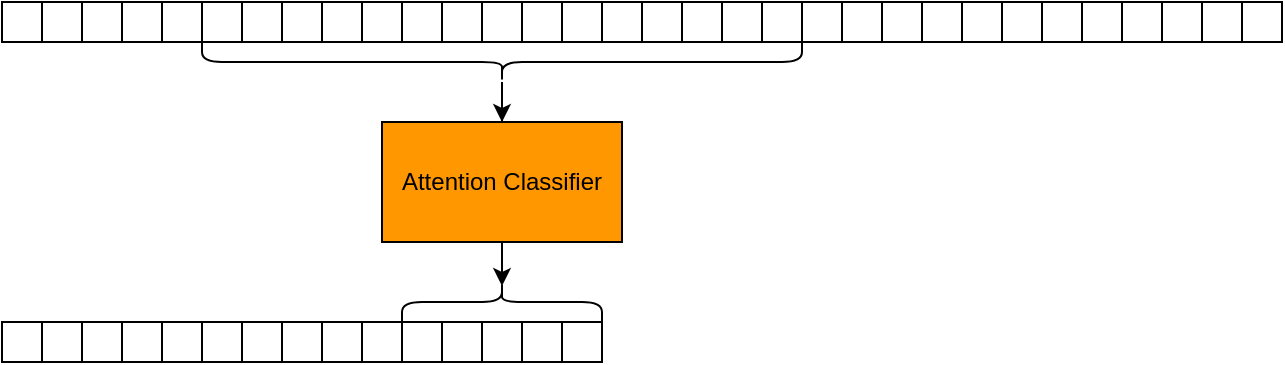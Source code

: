 <mxfile version="20.3.0" type="device"><diagram id="fU6TwBIuTnnUw40fKoXK" name="Page-1"><mxGraphModel dx="1102" dy="1081" grid="1" gridSize="10" guides="1" tooltips="1" connect="1" arrows="1" fold="1" page="1" pageScale="1" pageWidth="827" pageHeight="1169" math="0" shadow="0"><root><mxCell id="0"/><mxCell id="1" parent="0"/><mxCell id="o35o39-lTfv6CIJRS09R-1" value="" style="rounded=0;whiteSpace=wrap;html=1;" vertex="1" parent="1"><mxGeometry x="100" y="40" width="20" height="20" as="geometry"/></mxCell><mxCell id="o35o39-lTfv6CIJRS09R-2" value="" style="rounded=0;whiteSpace=wrap;html=1;" vertex="1" parent="1"><mxGeometry x="120" y="40" width="20" height="20" as="geometry"/></mxCell><mxCell id="o35o39-lTfv6CIJRS09R-3" value="" style="rounded=0;whiteSpace=wrap;html=1;" vertex="1" parent="1"><mxGeometry x="140" y="40" width="20" height="20" as="geometry"/></mxCell><mxCell id="o35o39-lTfv6CIJRS09R-4" value="" style="rounded=0;whiteSpace=wrap;html=1;" vertex="1" parent="1"><mxGeometry x="160" y="40" width="20" height="20" as="geometry"/></mxCell><mxCell id="o35o39-lTfv6CIJRS09R-5" value="" style="rounded=0;whiteSpace=wrap;html=1;" vertex="1" parent="1"><mxGeometry x="180" y="40" width="20" height="20" as="geometry"/></mxCell><mxCell id="o35o39-lTfv6CIJRS09R-6" value="" style="rounded=0;whiteSpace=wrap;html=1;" vertex="1" parent="1"><mxGeometry x="200" y="40" width="20" height="20" as="geometry"/></mxCell><mxCell id="o35o39-lTfv6CIJRS09R-7" value="" style="rounded=0;whiteSpace=wrap;html=1;" vertex="1" parent="1"><mxGeometry x="220" y="40" width="20" height="20" as="geometry"/></mxCell><mxCell id="o35o39-lTfv6CIJRS09R-8" value="" style="rounded=0;whiteSpace=wrap;html=1;" vertex="1" parent="1"><mxGeometry x="240" y="40" width="20" height="20" as="geometry"/></mxCell><mxCell id="o35o39-lTfv6CIJRS09R-9" value="" style="rounded=0;whiteSpace=wrap;html=1;" vertex="1" parent="1"><mxGeometry x="260" y="40" width="20" height="20" as="geometry"/></mxCell><mxCell id="o35o39-lTfv6CIJRS09R-10" value="" style="rounded=0;whiteSpace=wrap;html=1;" vertex="1" parent="1"><mxGeometry x="280" y="40" width="20" height="20" as="geometry"/></mxCell><mxCell id="o35o39-lTfv6CIJRS09R-11" value="" style="rounded=0;whiteSpace=wrap;html=1;" vertex="1" parent="1"><mxGeometry x="300" y="40" width="20" height="20" as="geometry"/></mxCell><mxCell id="o35o39-lTfv6CIJRS09R-12" value="" style="rounded=0;whiteSpace=wrap;html=1;" vertex="1" parent="1"><mxGeometry x="320" y="40" width="20" height="20" as="geometry"/></mxCell><mxCell id="o35o39-lTfv6CIJRS09R-13" value="" style="rounded=0;whiteSpace=wrap;html=1;" vertex="1" parent="1"><mxGeometry x="340" y="40" width="20" height="20" as="geometry"/></mxCell><mxCell id="o35o39-lTfv6CIJRS09R-14" value="" style="rounded=0;whiteSpace=wrap;html=1;" vertex="1" parent="1"><mxGeometry x="360" y="40" width="20" height="20" as="geometry"/></mxCell><mxCell id="o35o39-lTfv6CIJRS09R-15" value="" style="rounded=0;whiteSpace=wrap;html=1;" vertex="1" parent="1"><mxGeometry x="380" y="40" width="20" height="20" as="geometry"/></mxCell><mxCell id="o35o39-lTfv6CIJRS09R-16" value="" style="rounded=0;whiteSpace=wrap;html=1;" vertex="1" parent="1"><mxGeometry x="400" y="40" width="20" height="20" as="geometry"/></mxCell><mxCell id="o35o39-lTfv6CIJRS09R-17" value="" style="rounded=0;whiteSpace=wrap;html=1;" vertex="1" parent="1"><mxGeometry x="420" y="40" width="20" height="20" as="geometry"/></mxCell><mxCell id="o35o39-lTfv6CIJRS09R-18" value="" style="rounded=0;whiteSpace=wrap;html=1;" vertex="1" parent="1"><mxGeometry x="440" y="40" width="20" height="20" as="geometry"/></mxCell><mxCell id="o35o39-lTfv6CIJRS09R-19" value="" style="rounded=0;whiteSpace=wrap;html=1;" vertex="1" parent="1"><mxGeometry x="460" y="40" width="20" height="20" as="geometry"/></mxCell><mxCell id="o35o39-lTfv6CIJRS09R-20" value="" style="rounded=0;whiteSpace=wrap;html=1;" vertex="1" parent="1"><mxGeometry x="480" y="40" width="20" height="20" as="geometry"/></mxCell><mxCell id="o35o39-lTfv6CIJRS09R-21" value="" style="rounded=0;whiteSpace=wrap;html=1;" vertex="1" parent="1"><mxGeometry x="500" y="40" width="20" height="20" as="geometry"/></mxCell><mxCell id="o35o39-lTfv6CIJRS09R-22" value="" style="rounded=0;whiteSpace=wrap;html=1;" vertex="1" parent="1"><mxGeometry x="520" y="40" width="20" height="20" as="geometry"/></mxCell><mxCell id="o35o39-lTfv6CIJRS09R-23" value="" style="rounded=0;whiteSpace=wrap;html=1;" vertex="1" parent="1"><mxGeometry x="540" y="40" width="20" height="20" as="geometry"/></mxCell><mxCell id="o35o39-lTfv6CIJRS09R-24" value="" style="rounded=0;whiteSpace=wrap;html=1;" vertex="1" parent="1"><mxGeometry x="560" y="40" width="20" height="20" as="geometry"/></mxCell><mxCell id="o35o39-lTfv6CIJRS09R-25" value="" style="rounded=0;whiteSpace=wrap;html=1;" vertex="1" parent="1"><mxGeometry x="580" y="40" width="20" height="20" as="geometry"/></mxCell><mxCell id="o35o39-lTfv6CIJRS09R-26" value="" style="rounded=0;whiteSpace=wrap;html=1;" vertex="1" parent="1"><mxGeometry x="600" y="40" width="20" height="20" as="geometry"/></mxCell><mxCell id="o35o39-lTfv6CIJRS09R-27" value="" style="rounded=0;whiteSpace=wrap;html=1;" vertex="1" parent="1"><mxGeometry x="620" y="40" width="20" height="20" as="geometry"/></mxCell><mxCell id="o35o39-lTfv6CIJRS09R-28" value="" style="rounded=0;whiteSpace=wrap;html=1;" vertex="1" parent="1"><mxGeometry x="640" y="40" width="20" height="20" as="geometry"/></mxCell><mxCell id="o35o39-lTfv6CIJRS09R-29" value="" style="rounded=0;whiteSpace=wrap;html=1;" vertex="1" parent="1"><mxGeometry x="660" y="40" width="20" height="20" as="geometry"/></mxCell><mxCell id="o35o39-lTfv6CIJRS09R-30" value="" style="rounded=0;whiteSpace=wrap;html=1;" vertex="1" parent="1"><mxGeometry x="680" y="40" width="20" height="20" as="geometry"/></mxCell><mxCell id="o35o39-lTfv6CIJRS09R-31" value="" style="rounded=0;whiteSpace=wrap;html=1;" vertex="1" parent="1"><mxGeometry x="700" y="40" width="20" height="20" as="geometry"/></mxCell><mxCell id="o35o39-lTfv6CIJRS09R-32" value="" style="rounded=0;whiteSpace=wrap;html=1;" vertex="1" parent="1"><mxGeometry x="720" y="40" width="20" height="20" as="geometry"/></mxCell><mxCell id="o35o39-lTfv6CIJRS09R-37" style="edgeStyle=orthogonalEdgeStyle;rounded=0;orthogonalLoop=1;jettySize=auto;html=1;entryX=0.5;entryY=0;entryDx=0;entryDy=0;" edge="1" parent="1" source="o35o39-lTfv6CIJRS09R-35" target="o35o39-lTfv6CIJRS09R-36"><mxGeometry relative="1" as="geometry"/></mxCell><mxCell id="o35o39-lTfv6CIJRS09R-35" value="" style="shape=curlyBracket;whiteSpace=wrap;html=1;rounded=1;flipH=1;rotation=90;" vertex="1" parent="1"><mxGeometry x="340" y="-80" width="20" height="300" as="geometry"/></mxCell><mxCell id="o35o39-lTfv6CIJRS09R-50" style="edgeStyle=orthogonalEdgeStyle;rounded=0;orthogonalLoop=1;jettySize=auto;html=1;entryX=0.1;entryY=0.5;entryDx=0;entryDy=0;entryPerimeter=0;" edge="1" parent="1" source="o35o39-lTfv6CIJRS09R-36" target="o35o39-lTfv6CIJRS09R-49"><mxGeometry relative="1" as="geometry"/></mxCell><mxCell id="o35o39-lTfv6CIJRS09R-36" value="Attention Classifier" style="rounded=0;whiteSpace=wrap;html=1;fillColor=#FF9800;" vertex="1" parent="1"><mxGeometry x="290" y="100" width="120" height="60" as="geometry"/></mxCell><mxCell id="o35o39-lTfv6CIJRS09R-38" value="" style="rounded=0;whiteSpace=wrap;html=1;" vertex="1" parent="1"><mxGeometry x="140" y="200" width="20" height="20" as="geometry"/></mxCell><mxCell id="o35o39-lTfv6CIJRS09R-39" value="" style="rounded=0;whiteSpace=wrap;html=1;" vertex="1" parent="1"><mxGeometry x="100" y="200" width="20" height="20" as="geometry"/></mxCell><mxCell id="o35o39-lTfv6CIJRS09R-40" value="" style="rounded=0;whiteSpace=wrap;html=1;" vertex="1" parent="1"><mxGeometry x="120" y="200" width="20" height="20" as="geometry"/></mxCell><mxCell id="o35o39-lTfv6CIJRS09R-41" value="" style="rounded=0;whiteSpace=wrap;html=1;" vertex="1" parent="1"><mxGeometry x="160" y="200" width="20" height="20" as="geometry"/></mxCell><mxCell id="o35o39-lTfv6CIJRS09R-42" value="" style="rounded=0;whiteSpace=wrap;html=1;" vertex="1" parent="1"><mxGeometry x="180" y="200" width="20" height="20" as="geometry"/></mxCell><mxCell id="o35o39-lTfv6CIJRS09R-49" value="" style="shape=curlyBracket;whiteSpace=wrap;html=1;rounded=1;flipH=1;fillColor=#FF9800;rotation=-90;" vertex="1" parent="1"><mxGeometry x="340" y="140" width="20" height="100" as="geometry"/></mxCell><mxCell id="o35o39-lTfv6CIJRS09R-56" value="" style="rounded=0;whiteSpace=wrap;html=1;" vertex="1" parent="1"><mxGeometry x="240" y="200" width="20" height="20" as="geometry"/></mxCell><mxCell id="o35o39-lTfv6CIJRS09R-57" value="" style="rounded=0;whiteSpace=wrap;html=1;" vertex="1" parent="1"><mxGeometry x="200" y="200" width="20" height="20" as="geometry"/></mxCell><mxCell id="o35o39-lTfv6CIJRS09R-58" value="" style="rounded=0;whiteSpace=wrap;html=1;" vertex="1" parent="1"><mxGeometry x="220" y="200" width="20" height="20" as="geometry"/></mxCell><mxCell id="o35o39-lTfv6CIJRS09R-59" value="" style="rounded=0;whiteSpace=wrap;html=1;" vertex="1" parent="1"><mxGeometry x="260" y="200" width="20" height="20" as="geometry"/></mxCell><mxCell id="o35o39-lTfv6CIJRS09R-60" value="" style="rounded=0;whiteSpace=wrap;html=1;" vertex="1" parent="1"><mxGeometry x="280" y="200" width="20" height="20" as="geometry"/></mxCell><mxCell id="o35o39-lTfv6CIJRS09R-61" value="" style="rounded=0;whiteSpace=wrap;html=1;" vertex="1" parent="1"><mxGeometry x="340" y="200" width="20" height="20" as="geometry"/></mxCell><mxCell id="o35o39-lTfv6CIJRS09R-62" value="" style="rounded=0;whiteSpace=wrap;html=1;" vertex="1" parent="1"><mxGeometry x="300" y="200" width="20" height="20" as="geometry"/></mxCell><mxCell id="o35o39-lTfv6CIJRS09R-63" value="" style="rounded=0;whiteSpace=wrap;html=1;" vertex="1" parent="1"><mxGeometry x="320" y="200" width="20" height="20" as="geometry"/></mxCell><mxCell id="o35o39-lTfv6CIJRS09R-64" value="" style="rounded=0;whiteSpace=wrap;html=1;" vertex="1" parent="1"><mxGeometry x="360" y="200" width="20" height="20" as="geometry"/></mxCell><mxCell id="o35o39-lTfv6CIJRS09R-65" value="" style="rounded=0;whiteSpace=wrap;html=1;" vertex="1" parent="1"><mxGeometry x="380" y="200" width="20" height="20" as="geometry"/></mxCell></root></mxGraphModel></diagram></mxfile>